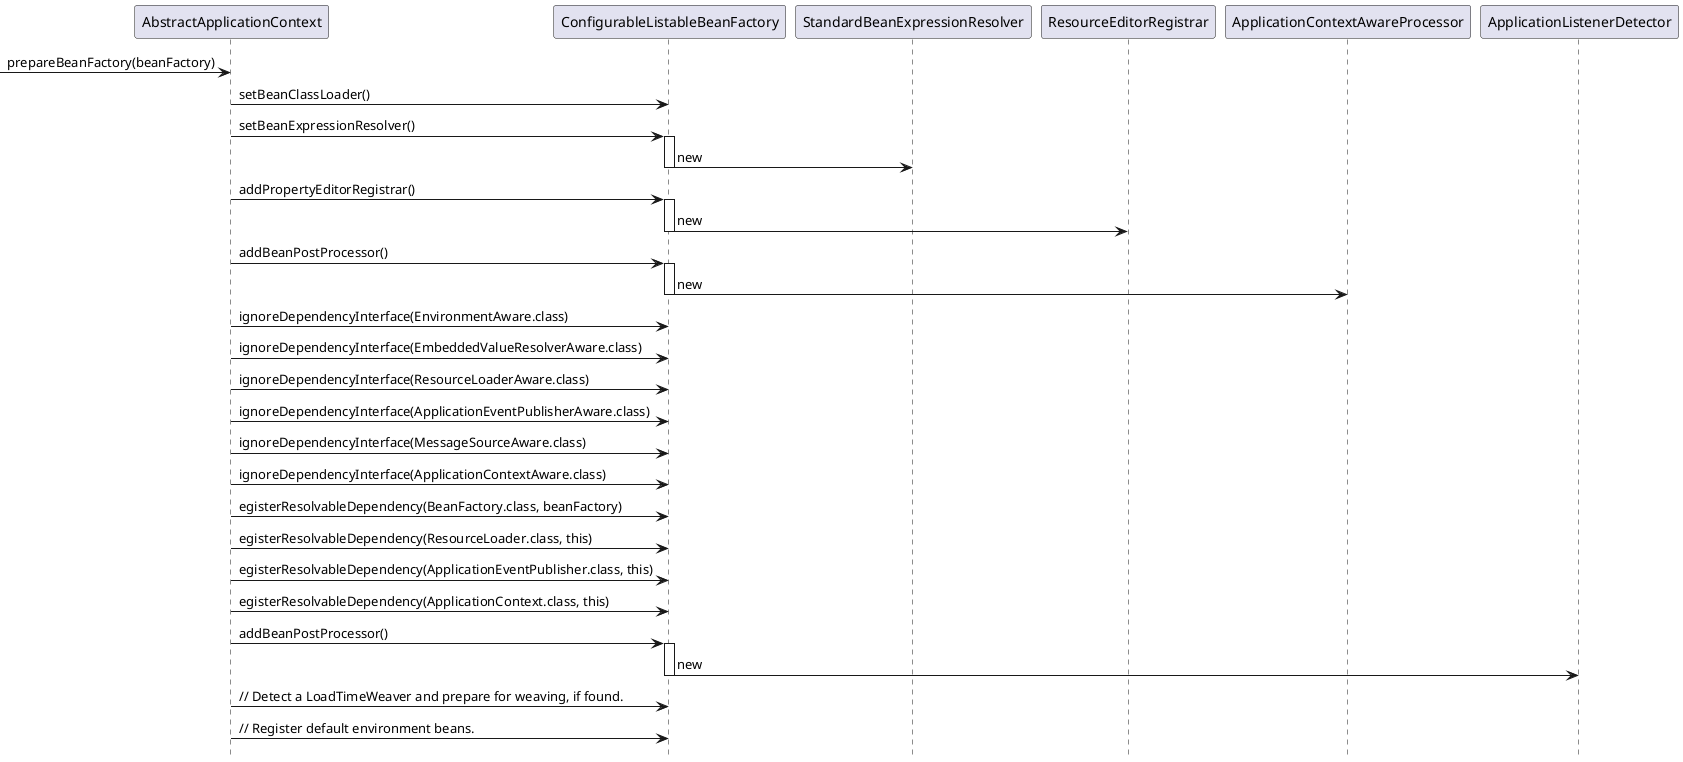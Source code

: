 @startuml
hide footbox

[-> AbstractApplicationContext: prepareBeanFactory(beanFactory)

AbstractApplicationContext -> ConfigurableListableBeanFactory: setBeanClassLoader()

AbstractApplicationContext -> ConfigurableListableBeanFactory: setBeanExpressionResolver()
activate ConfigurableListableBeanFactory
ConfigurableListableBeanFactory -> StandardBeanExpressionResolver: new
deactivate ConfigurableListableBeanFactory

AbstractApplicationContext -> ConfigurableListableBeanFactory: addPropertyEditorRegistrar()
activate ConfigurableListableBeanFactory
ConfigurableListableBeanFactory -> ResourceEditorRegistrar: new
deactivate ConfigurableListableBeanFactory

AbstractApplicationContext -> ConfigurableListableBeanFactory: addBeanPostProcessor()
activate ConfigurableListableBeanFactory
ConfigurableListableBeanFactory -> ApplicationContextAwareProcessor: new
deactivate ConfigurableListableBeanFactory

AbstractApplicationContext -> ConfigurableListableBeanFactory: ignoreDependencyInterface(EnvironmentAware.class)
AbstractApplicationContext -> ConfigurableListableBeanFactory: ignoreDependencyInterface(EmbeddedValueResolverAware.class)
AbstractApplicationContext -> ConfigurableListableBeanFactory: ignoreDependencyInterface(ResourceLoaderAware.class)
AbstractApplicationContext -> ConfigurableListableBeanFactory: ignoreDependencyInterface(ApplicationEventPublisherAware.class)
AbstractApplicationContext -> ConfigurableListableBeanFactory: ignoreDependencyInterface(MessageSourceAware.class)
AbstractApplicationContext -> ConfigurableListableBeanFactory: ignoreDependencyInterface(ApplicationContextAware.class)


AbstractApplicationContext -> ConfigurableListableBeanFactory: egisterResolvableDependency(BeanFactory.class, beanFactory)
AbstractApplicationContext -> ConfigurableListableBeanFactory: egisterResolvableDependency(ResourceLoader.class, this)
AbstractApplicationContext -> ConfigurableListableBeanFactory: egisterResolvableDependency(ApplicationEventPublisher.class, this)
AbstractApplicationContext -> ConfigurableListableBeanFactory: egisterResolvableDependency(ApplicationContext.class, this)

AbstractApplicationContext -> ConfigurableListableBeanFactory: addBeanPostProcessor()
activate ConfigurableListableBeanFactory
ConfigurableListableBeanFactory -> ApplicationListenerDetector: new
deactivate ConfigurableListableBeanFactory

AbstractApplicationContext -> ConfigurableListableBeanFactory: // Detect a LoadTimeWeaver and prepare for weaving, if found.
AbstractApplicationContext -> ConfigurableListableBeanFactory: // Register default environment beans.

@enduml